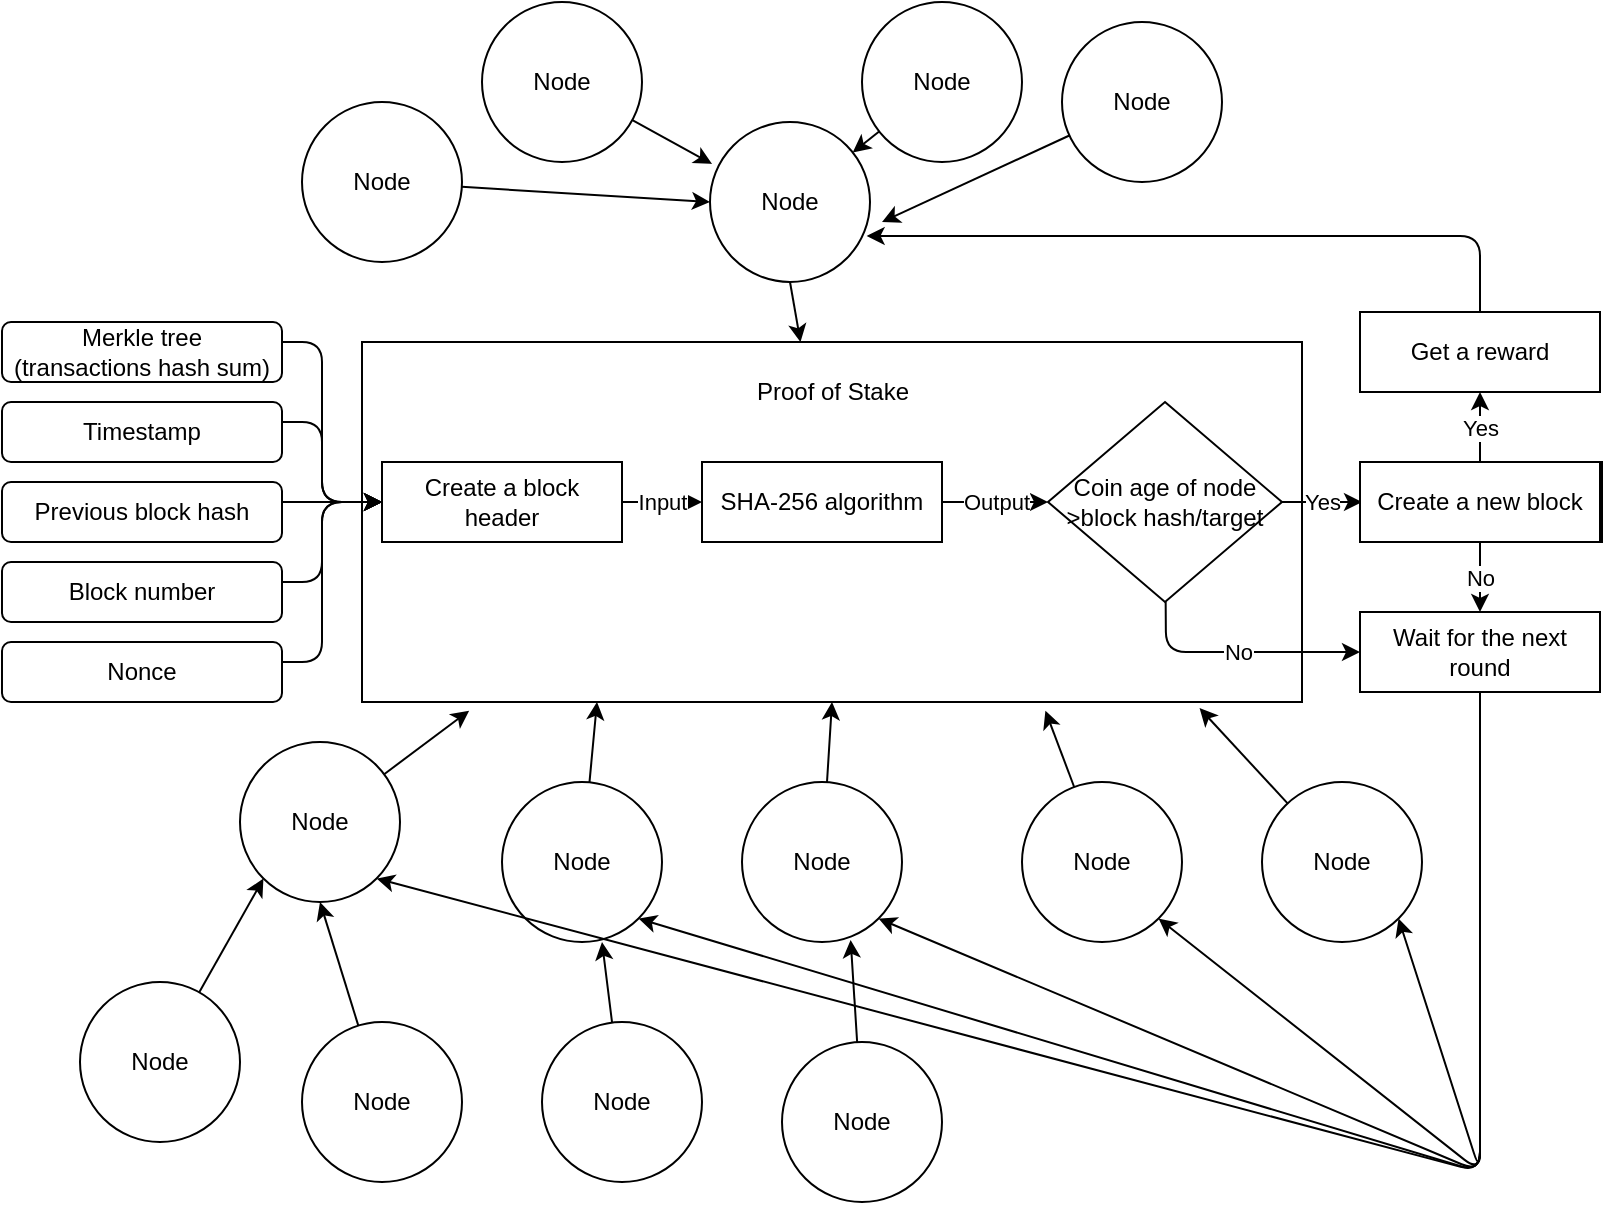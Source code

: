 <mxfile>
    <diagram id="jG-M_joZIr2BXo2GWs-d" name="Page-1">
        <mxGraphModel dx="1767" dy="615" grid="1" gridSize="10" guides="1" tooltips="1" connect="1" arrows="1" fold="1" page="1" pageScale="1" pageWidth="827" pageHeight="1169" math="0" shadow="0">
            <root>
                <mxCell id="0"/>
                <mxCell id="1" parent="0"/>
                <mxCell id="27" value="" style="rounded=0;whiteSpace=wrap;html=1;" vertex="1" parent="1">
                    <mxGeometry x="200" y="170" width="470" height="180" as="geometry"/>
                </mxCell>
                <mxCell id="2" style="edgeStyle=none;html=1;exitX=1;exitY=0.5;exitDx=0;exitDy=0;" edge="1" parent="1">
                    <mxGeometry relative="1" as="geometry">
                        <mxPoint x="210" y="250" as="targetPoint"/>
                        <mxPoint x="160" y="170" as="sourcePoint"/>
                        <Array as="points">
                            <mxPoint x="180" y="170"/>
                            <mxPoint x="180" y="250"/>
                        </Array>
                    </mxGeometry>
                </mxCell>
                <mxCell id="3" value="Merkle tree &lt;br&gt;(transactions hash sum)" style="rounded=1;whiteSpace=wrap;html=1;" vertex="1" parent="1">
                    <mxGeometry x="20" y="160" width="140" height="30" as="geometry"/>
                </mxCell>
                <mxCell id="4" style="edgeStyle=none;html=1;entryX=0;entryY=0.5;entryDx=0;entryDy=0;" edge="1" parent="1" target="13">
                    <mxGeometry relative="1" as="geometry">
                        <Array as="points">
                            <mxPoint x="180" y="210"/>
                            <mxPoint x="180" y="250"/>
                        </Array>
                        <mxPoint x="160" y="210" as="sourcePoint"/>
                    </mxGeometry>
                </mxCell>
                <mxCell id="5" value="Timestamp" style="rounded=1;whiteSpace=wrap;html=1;" vertex="1" parent="1">
                    <mxGeometry x="20" y="200" width="140" height="30" as="geometry"/>
                </mxCell>
                <mxCell id="6" style="edgeStyle=none;html=1;entryX=0;entryY=0.5;entryDx=0;entryDy=0;" edge="1" parent="1" target="13">
                    <mxGeometry relative="1" as="geometry">
                        <mxPoint x="160" y="250" as="sourcePoint"/>
                    </mxGeometry>
                </mxCell>
                <mxCell id="7" value="Previous block hash" style="rounded=1;whiteSpace=wrap;html=1;" vertex="1" parent="1">
                    <mxGeometry x="20" y="240" width="140" height="30" as="geometry"/>
                </mxCell>
                <mxCell id="8" style="edgeStyle=none;html=1;exitX=1;exitY=0.5;exitDx=0;exitDy=0;" edge="1" parent="1">
                    <mxGeometry relative="1" as="geometry">
                        <mxPoint x="210" y="250" as="targetPoint"/>
                        <mxPoint x="160" y="290" as="sourcePoint"/>
                        <Array as="points">
                            <mxPoint x="180" y="290"/>
                            <mxPoint x="180" y="250"/>
                        </Array>
                    </mxGeometry>
                </mxCell>
                <mxCell id="9" value="Block number" style="rounded=1;whiteSpace=wrap;html=1;" vertex="1" parent="1">
                    <mxGeometry x="20" y="280" width="140" height="30" as="geometry"/>
                </mxCell>
                <mxCell id="10" style="edgeStyle=none;html=1;entryX=0;entryY=0.5;entryDx=0;entryDy=0;exitX=1;exitY=0.5;exitDx=0;exitDy=0;" edge="1" parent="1" target="13">
                    <mxGeometry relative="1" as="geometry">
                        <Array as="points">
                            <mxPoint x="180" y="330"/>
                            <mxPoint x="180" y="250"/>
                        </Array>
                        <mxPoint x="160" y="330" as="sourcePoint"/>
                    </mxGeometry>
                </mxCell>
                <mxCell id="11" value="Nonce" style="rounded=1;whiteSpace=wrap;html=1;" vertex="1" parent="1">
                    <mxGeometry x="20" y="320" width="140" height="30" as="geometry"/>
                </mxCell>
                <mxCell id="12" value="Input" style="edgeStyle=none;html=1;entryX=0;entryY=0.5;entryDx=0;entryDy=0;" edge="1" parent="1" source="13" target="15">
                    <mxGeometry relative="1" as="geometry"/>
                </mxCell>
                <mxCell id="13" value="Create a block header" style="rounded=0;whiteSpace=wrap;html=1;" vertex="1" parent="1">
                    <mxGeometry x="210" y="230" width="120" height="40" as="geometry"/>
                </mxCell>
                <mxCell id="14" value="Output" style="edgeStyle=none;html=1;exitX=1;exitY=0.5;exitDx=0;exitDy=0;entryX=0;entryY=0.5;entryDx=0;entryDy=0;" edge="1" parent="1" source="15" target="22">
                    <mxGeometry relative="1" as="geometry"/>
                </mxCell>
                <mxCell id="15" value="SHA-256 algorithm" style="rounded=0;whiteSpace=wrap;html=1;" vertex="1" parent="1">
                    <mxGeometry x="370" y="230" width="120" height="40" as="geometry"/>
                </mxCell>
                <mxCell id="18" value="Create a new block" style="rounded=0;whiteSpace=wrap;html=1;" vertex="1" parent="1">
                    <mxGeometry x="700" y="230" width="120" height="40" as="geometry"/>
                </mxCell>
                <mxCell id="19" value="Yes" style="edgeStyle=none;html=1;" edge="1" parent="1" source="22" target="18">
                    <mxGeometry relative="1" as="geometry"/>
                </mxCell>
                <mxCell id="70" value="No" style="edgeStyle=none;html=1;entryX=0;entryY=0.5;entryDx=0;entryDy=0;" edge="1" parent="1" source="22" target="43">
                    <mxGeometry relative="1" as="geometry">
                        <Array as="points">
                            <mxPoint x="602" y="325"/>
                        </Array>
                    </mxGeometry>
                </mxCell>
                <mxCell id="22" value="Coin age of node &amp;gt;block hash/target" style="rhombus;whiteSpace=wrap;html=1;" vertex="1" parent="1">
                    <mxGeometry x="543" y="200" width="117" height="100" as="geometry"/>
                </mxCell>
                <mxCell id="28" value="Proof of Stake" style="text;html=1;strokeColor=none;fillColor=none;align=center;verticalAlign=middle;whiteSpace=wrap;rounded=0;" vertex="1" parent="1">
                    <mxGeometry x="387.5" y="180" width="95" height="30" as="geometry"/>
                </mxCell>
                <mxCell id="29" value="Yes" style="edgeStyle=none;html=1;" edge="1" parent="1" source="31" target="37">
                    <mxGeometry relative="1" as="geometry"/>
                </mxCell>
                <mxCell id="30" value="No" style="edgeStyle=none;html=1;exitX=0.5;exitY=1;exitDx=0;exitDy=0;entryX=0.5;entryY=0;entryDx=0;entryDy=0;" edge="1" parent="1" source="31" target="43">
                    <mxGeometry relative="1" as="geometry"/>
                </mxCell>
                <mxCell id="31" value="Create a new block" style="rounded=0;whiteSpace=wrap;html=1;" vertex="1" parent="1">
                    <mxGeometry x="699" y="230" width="120" height="40" as="geometry"/>
                </mxCell>
                <mxCell id="61" style="edgeStyle=none;html=1;entryX=0.114;entryY=1.024;entryDx=0;entryDy=0;entryPerimeter=0;" edge="1" parent="1" source="32" target="27">
                    <mxGeometry relative="1" as="geometry"/>
                </mxCell>
                <mxCell id="32" value="Node" style="ellipse;whiteSpace=wrap;html=1;aspect=fixed;" vertex="1" parent="1">
                    <mxGeometry x="139" y="370" width="80" height="80" as="geometry"/>
                </mxCell>
                <mxCell id="63" style="edgeStyle=none;html=1;entryX=0.5;entryY=1;entryDx=0;entryDy=0;" edge="1" parent="1" source="33" target="27">
                    <mxGeometry relative="1" as="geometry"/>
                </mxCell>
                <mxCell id="33" value="Node" style="ellipse;whiteSpace=wrap;html=1;aspect=fixed;" vertex="1" parent="1">
                    <mxGeometry x="390" y="390" width="80" height="80" as="geometry"/>
                </mxCell>
                <mxCell id="64" style="edgeStyle=none;html=1;entryX=0.727;entryY=1.024;entryDx=0;entryDy=0;entryPerimeter=0;" edge="1" parent="1" source="34" target="27">
                    <mxGeometry relative="1" as="geometry"/>
                </mxCell>
                <mxCell id="34" value="Node" style="ellipse;whiteSpace=wrap;html=1;aspect=fixed;" vertex="1" parent="1">
                    <mxGeometry x="530" y="390" width="80" height="80" as="geometry"/>
                </mxCell>
                <mxCell id="65" style="edgeStyle=none;html=1;entryX=0.891;entryY=1.017;entryDx=0;entryDy=0;entryPerimeter=0;" edge="1" parent="1" source="35" target="27">
                    <mxGeometry relative="1" as="geometry"/>
                </mxCell>
                <mxCell id="35" value="Node" style="ellipse;whiteSpace=wrap;html=1;aspect=fixed;" vertex="1" parent="1">
                    <mxGeometry x="650" y="390" width="80" height="80" as="geometry"/>
                </mxCell>
                <mxCell id="62" style="edgeStyle=none;html=1;entryX=0.25;entryY=1;entryDx=0;entryDy=0;" edge="1" parent="1" source="36" target="27">
                    <mxGeometry relative="1" as="geometry"/>
                </mxCell>
                <mxCell id="36" value="Node" style="ellipse;whiteSpace=wrap;html=1;aspect=fixed;" vertex="1" parent="1">
                    <mxGeometry x="270" y="390" width="80" height="80" as="geometry"/>
                </mxCell>
                <mxCell id="59" style="edgeStyle=none;html=1;entryX=0.979;entryY=0.712;entryDx=0;entryDy=0;entryPerimeter=0;" edge="1" parent="1" source="37" target="49">
                    <mxGeometry relative="1" as="geometry">
                        <Array as="points">
                            <mxPoint x="759" y="117"/>
                        </Array>
                    </mxGeometry>
                </mxCell>
                <mxCell id="37" value="Get a reward" style="rounded=0;whiteSpace=wrap;html=1;" vertex="1" parent="1">
                    <mxGeometry x="699" y="155" width="120" height="40" as="geometry"/>
                </mxCell>
                <mxCell id="38" style="edgeStyle=none;html=1;exitX=0.5;exitY=1;exitDx=0;exitDy=0;entryX=1;entryY=1;entryDx=0;entryDy=0;" edge="1" parent="1" source="43" target="35">
                    <mxGeometry relative="1" as="geometry">
                        <mxPoint x="710" y="495" as="targetPoint"/>
                        <Array as="points">
                            <mxPoint x="759" y="585"/>
                        </Array>
                    </mxGeometry>
                </mxCell>
                <mxCell id="39" style="edgeStyle=none;html=1;entryX=1;entryY=1;entryDx=0;entryDy=0;" edge="1" parent="1" source="43" target="34">
                    <mxGeometry relative="1" as="geometry">
                        <Array as="points">
                            <mxPoint x="759" y="585"/>
                        </Array>
                    </mxGeometry>
                </mxCell>
                <mxCell id="40" style="edgeStyle=none;html=1;entryX=1;entryY=1;entryDx=0;entryDy=0;" edge="1" parent="1" source="43" target="33">
                    <mxGeometry relative="1" as="geometry">
                        <Array as="points">
                            <mxPoint x="759" y="585"/>
                        </Array>
                    </mxGeometry>
                </mxCell>
                <mxCell id="41" style="edgeStyle=none;html=1;entryX=1;entryY=1;entryDx=0;entryDy=0;" edge="1" parent="1" source="43" target="36">
                    <mxGeometry relative="1" as="geometry">
                        <Array as="points">
                            <mxPoint x="759" y="585"/>
                        </Array>
                    </mxGeometry>
                </mxCell>
                <mxCell id="42" style="edgeStyle=none;html=1;entryX=1;entryY=1;entryDx=0;entryDy=0;" edge="1" parent="1" source="43" target="32">
                    <mxGeometry relative="1" as="geometry">
                        <Array as="points">
                            <mxPoint x="759" y="585"/>
                        </Array>
                    </mxGeometry>
                </mxCell>
                <mxCell id="43" value="Wait for the next round" style="rounded=0;whiteSpace=wrap;html=1;" vertex="1" parent="1">
                    <mxGeometry x="699" y="305" width="120" height="40" as="geometry"/>
                </mxCell>
                <mxCell id="66" style="edgeStyle=none;html=1;entryX=0;entryY=1;entryDx=0;entryDy=0;" edge="1" parent="1" source="45" target="32">
                    <mxGeometry relative="1" as="geometry"/>
                </mxCell>
                <mxCell id="45" value="Node" style="ellipse;whiteSpace=wrap;html=1;aspect=fixed;" vertex="1" parent="1">
                    <mxGeometry x="59" y="490" width="80" height="80" as="geometry"/>
                </mxCell>
                <mxCell id="67" style="edgeStyle=none;html=1;entryX=0.5;entryY=1;entryDx=0;entryDy=0;" edge="1" parent="1" source="46" target="32">
                    <mxGeometry relative="1" as="geometry"/>
                </mxCell>
                <mxCell id="46" value="Node" style="ellipse;whiteSpace=wrap;html=1;aspect=fixed;" vertex="1" parent="1">
                    <mxGeometry x="170" y="510" width="80" height="80" as="geometry"/>
                </mxCell>
                <mxCell id="68" style="edgeStyle=none;html=1;" edge="1" parent="1" source="47">
                    <mxGeometry relative="1" as="geometry">
                        <mxPoint x="320" y="470" as="targetPoint"/>
                    </mxGeometry>
                </mxCell>
                <mxCell id="47" value="Node" style="ellipse;whiteSpace=wrap;html=1;aspect=fixed;" vertex="1" parent="1">
                    <mxGeometry x="290" y="510" width="80" height="80" as="geometry"/>
                </mxCell>
                <mxCell id="69" style="edgeStyle=none;html=1;entryX=0.679;entryY=0.987;entryDx=0;entryDy=0;entryPerimeter=0;" edge="1" parent="1" source="48" target="33">
                    <mxGeometry relative="1" as="geometry"/>
                </mxCell>
                <mxCell id="48" value="Node" style="ellipse;whiteSpace=wrap;html=1;aspect=fixed;" vertex="1" parent="1">
                    <mxGeometry x="410" y="520" width="80" height="80" as="geometry"/>
                </mxCell>
                <mxCell id="60" style="edgeStyle=none;html=1;exitX=0.5;exitY=1;exitDx=0;exitDy=0;" edge="1" parent="1" source="49" target="27">
                    <mxGeometry relative="1" as="geometry"/>
                </mxCell>
                <mxCell id="49" value="Node" style="ellipse;whiteSpace=wrap;html=1;aspect=fixed;" vertex="1" parent="1">
                    <mxGeometry x="374" y="60" width="80" height="80" as="geometry"/>
                </mxCell>
                <mxCell id="58" style="edgeStyle=none;html=1;entryX=0;entryY=0.5;entryDx=0;entryDy=0;" edge="1" parent="1" source="50" target="49">
                    <mxGeometry relative="1" as="geometry"/>
                </mxCell>
                <mxCell id="50" value="Node" style="ellipse;whiteSpace=wrap;html=1;aspect=fixed;" vertex="1" parent="1">
                    <mxGeometry x="170" y="50" width="80" height="80" as="geometry"/>
                </mxCell>
                <mxCell id="57" style="edgeStyle=none;html=1;entryX=0.013;entryY=0.262;entryDx=0;entryDy=0;entryPerimeter=0;" edge="1" parent="1" source="51" target="49">
                    <mxGeometry relative="1" as="geometry"/>
                </mxCell>
                <mxCell id="51" value="Node" style="ellipse;whiteSpace=wrap;html=1;aspect=fixed;" vertex="1" parent="1">
                    <mxGeometry x="260" width="80" height="80" as="geometry"/>
                </mxCell>
                <mxCell id="55" style="edgeStyle=none;html=1;" edge="1" parent="1" source="53" target="49">
                    <mxGeometry relative="1" as="geometry"/>
                </mxCell>
                <mxCell id="53" value="Node" style="ellipse;whiteSpace=wrap;html=1;aspect=fixed;" vertex="1" parent="1">
                    <mxGeometry x="450" width="80" height="80" as="geometry"/>
                </mxCell>
                <mxCell id="56" style="edgeStyle=none;html=1;" edge="1" parent="1" source="54">
                    <mxGeometry relative="1" as="geometry">
                        <mxPoint x="460" y="110" as="targetPoint"/>
                    </mxGeometry>
                </mxCell>
                <mxCell id="54" value="Node" style="ellipse;whiteSpace=wrap;html=1;aspect=fixed;" vertex="1" parent="1">
                    <mxGeometry x="550" y="10" width="80" height="80" as="geometry"/>
                </mxCell>
            </root>
        </mxGraphModel>
    </diagram>
</mxfile>